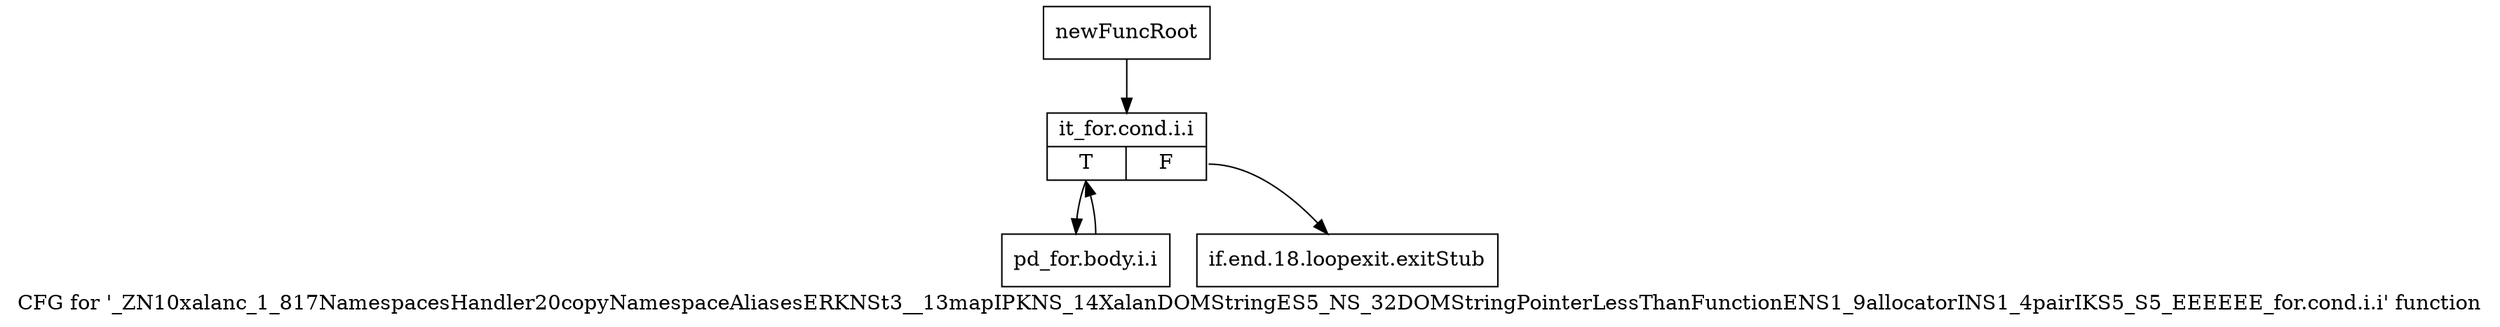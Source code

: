 digraph "CFG for '_ZN10xalanc_1_817NamespacesHandler20copyNamespaceAliasesERKNSt3__13mapIPKNS_14XalanDOMStringES5_NS_32DOMStringPointerLessThanFunctionENS1_9allocatorINS1_4pairIKS5_S5_EEEEEE_for.cond.i.i' function" {
	label="CFG for '_ZN10xalanc_1_817NamespacesHandler20copyNamespaceAliasesERKNSt3__13mapIPKNS_14XalanDOMStringES5_NS_32DOMStringPointerLessThanFunctionENS1_9allocatorINS1_4pairIKS5_S5_EEEEEE_for.cond.i.i' function";

	Node0x9f4ef00 [shape=record,label="{newFuncRoot}"];
	Node0x9f4ef00 -> Node0x9f4efa0;
	Node0x9f4ef50 [shape=record,label="{if.end.18.loopexit.exitStub}"];
	Node0x9f4efa0 [shape=record,label="{it_for.cond.i.i|{<s0>T|<s1>F}}"];
	Node0x9f4efa0:s0 -> Node0x9f4eff0;
	Node0x9f4efa0:s1 -> Node0x9f4ef50;
	Node0x9f4eff0 [shape=record,label="{pd_for.body.i.i}"];
	Node0x9f4eff0 -> Node0x9f4efa0;
}
